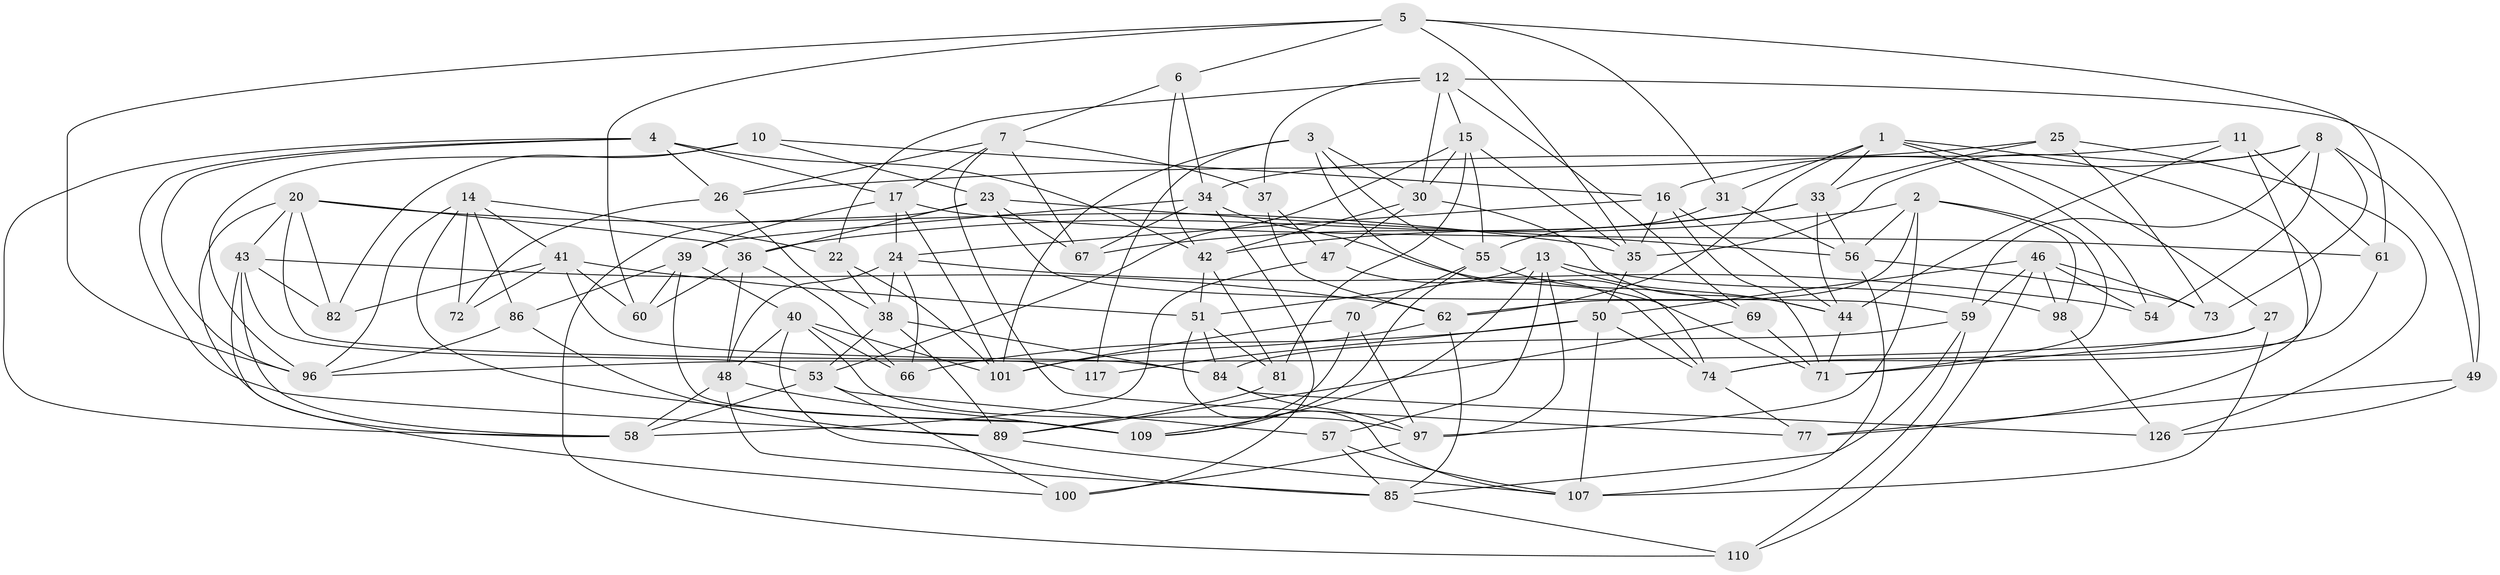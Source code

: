 // original degree distribution, {4: 1.0}
// Generated by graph-tools (version 1.1) at 2025/42/03/06/25 10:42:25]
// undirected, 78 vertices, 203 edges
graph export_dot {
graph [start="1"]
  node [color=gray90,style=filled];
  1 [super="+93"];
  2 [super="+9"];
  3 [super="+91"];
  4 [super="+106"];
  5 [super="+64"];
  6;
  7 [super="+29"];
  8 [super="+28"];
  10;
  11;
  12 [super="+19"];
  13 [super="+18"];
  14 [super="+112"];
  15 [super="+32"];
  16 [super="+88"];
  17 [super="+21"];
  20 [super="+92"];
  22;
  23 [super="+83"];
  24 [super="+103"];
  25;
  26 [super="+118"];
  27;
  30 [super="+52"];
  31;
  33 [super="+75"];
  34 [super="+68"];
  35 [super="+105"];
  36 [super="+120"];
  37;
  38 [super="+102"];
  39 [super="+45"];
  40 [super="+104"];
  41 [super="+124"];
  42 [super="+65"];
  43 [super="+87"];
  44 [super="+123"];
  46 [super="+63"];
  47;
  48 [super="+78"];
  49;
  50 [super="+79"];
  51 [super="+121"];
  53 [super="+90"];
  54;
  55 [super="+99"];
  56 [super="+111"];
  57;
  58 [super="+122"];
  59 [super="+116"];
  60;
  61;
  62 [super="+80"];
  66;
  67;
  69;
  70;
  71 [super="+76"];
  72;
  73;
  74 [super="+114"];
  77;
  81;
  82;
  84 [super="+127"];
  85 [super="+94"];
  86;
  89 [super="+95"];
  96 [super="+119"];
  97 [super="+113"];
  98;
  100;
  101 [super="+115"];
  107 [super="+108"];
  109 [super="+125"];
  110;
  117;
  126;
  1 -- 77;
  1 -- 31;
  1 -- 27;
  1 -- 62;
  1 -- 33;
  1 -- 54;
  2 -- 56;
  2 -- 62;
  2 -- 36;
  2 -- 98;
  2 -- 71;
  2 -- 97;
  3 -- 117 [weight=2];
  3 -- 30;
  3 -- 74;
  3 -- 101;
  3 -- 55;
  4 -- 26;
  4 -- 42;
  4 -- 58;
  4 -- 96;
  4 -- 89;
  4 -- 17;
  5 -- 60;
  5 -- 96;
  5 -- 31;
  5 -- 35;
  5 -- 61;
  5 -- 6;
  6 -- 42;
  6 -- 34;
  6 -- 7;
  7 -- 77;
  7 -- 37;
  7 -- 67;
  7 -- 17;
  7 -- 26;
  8 -- 73;
  8 -- 49;
  8 -- 35;
  8 -- 54;
  8 -- 16;
  8 -- 59;
  10 -- 16;
  10 -- 82;
  10 -- 23;
  10 -- 96;
  11 -- 44;
  11 -- 61;
  11 -- 74;
  11 -- 34;
  12 -- 49;
  12 -- 30;
  12 -- 69;
  12 -- 37;
  12 -- 22;
  12 -- 15;
  13 -- 57;
  13 -- 51;
  13 -- 98;
  13 -- 44;
  13 -- 109;
  13 -- 97;
  14 -- 72;
  14 -- 86;
  14 -- 96;
  14 -- 41;
  14 -- 109;
  14 -- 22;
  15 -- 81;
  15 -- 53;
  15 -- 35;
  15 -- 55;
  15 -- 30;
  16 -- 35;
  16 -- 71;
  16 -- 44;
  16 -- 24;
  17 -- 39;
  17 -- 101;
  17 -- 24;
  17 -- 61;
  20 -- 58;
  20 -- 43;
  20 -- 117;
  20 -- 82;
  20 -- 35;
  20 -- 36;
  22 -- 101;
  22 -- 38;
  23 -- 67;
  23 -- 56;
  23 -- 110;
  23 -- 59;
  23 -- 36;
  24 -- 66;
  24 -- 54;
  24 -- 48;
  24 -- 38;
  25 -- 73;
  25 -- 126;
  25 -- 33;
  25 -- 26;
  26 -- 72 [weight=2];
  26 -- 38;
  27 -- 96;
  27 -- 71;
  27 -- 107;
  30 -- 42;
  30 -- 47;
  30 -- 44;
  31 -- 55;
  31 -- 56;
  33 -- 42;
  33 -- 56;
  33 -- 67;
  33 -- 44;
  34 -- 67;
  34 -- 100;
  34 -- 39;
  34 -- 71;
  35 -- 50;
  36 -- 48;
  36 -- 66;
  36 -- 60;
  37 -- 47;
  37 -- 62;
  38 -- 53;
  38 -- 84;
  38 -- 89;
  39 -- 40;
  39 -- 60;
  39 -- 109;
  39 -- 86;
  40 -- 66;
  40 -- 101;
  40 -- 97;
  40 -- 48;
  40 -- 85;
  41 -- 82;
  41 -- 72;
  41 -- 60;
  41 -- 84;
  41 -- 51;
  42 -- 51;
  42 -- 81;
  43 -- 62;
  43 -- 53;
  43 -- 82;
  43 -- 100;
  43 -- 58;
  44 -- 71;
  46 -- 54;
  46 -- 59;
  46 -- 110;
  46 -- 73;
  46 -- 50;
  46 -- 98;
  47 -- 74;
  47 -- 58;
  48 -- 58;
  48 -- 85;
  48 -- 109;
  49 -- 126;
  49 -- 77;
  50 -- 66;
  50 -- 117;
  50 -- 107;
  50 -- 74;
  51 -- 81;
  51 -- 107;
  51 -- 84;
  53 -- 57;
  53 -- 100;
  53 -- 58;
  55 -- 69;
  55 -- 70;
  55 -- 109;
  56 -- 73;
  56 -- 107;
  57 -- 107;
  57 -- 85;
  59 -- 84;
  59 -- 85;
  59 -- 110;
  61 -- 74;
  62 -- 101;
  62 -- 85;
  69 -- 71;
  69 -- 89;
  70 -- 101;
  70 -- 97;
  70 -- 109;
  74 -- 77;
  81 -- 89;
  84 -- 126;
  84 -- 97;
  85 -- 110;
  86 -- 96;
  86 -- 89;
  89 -- 107;
  97 -- 100;
  98 -- 126;
}
